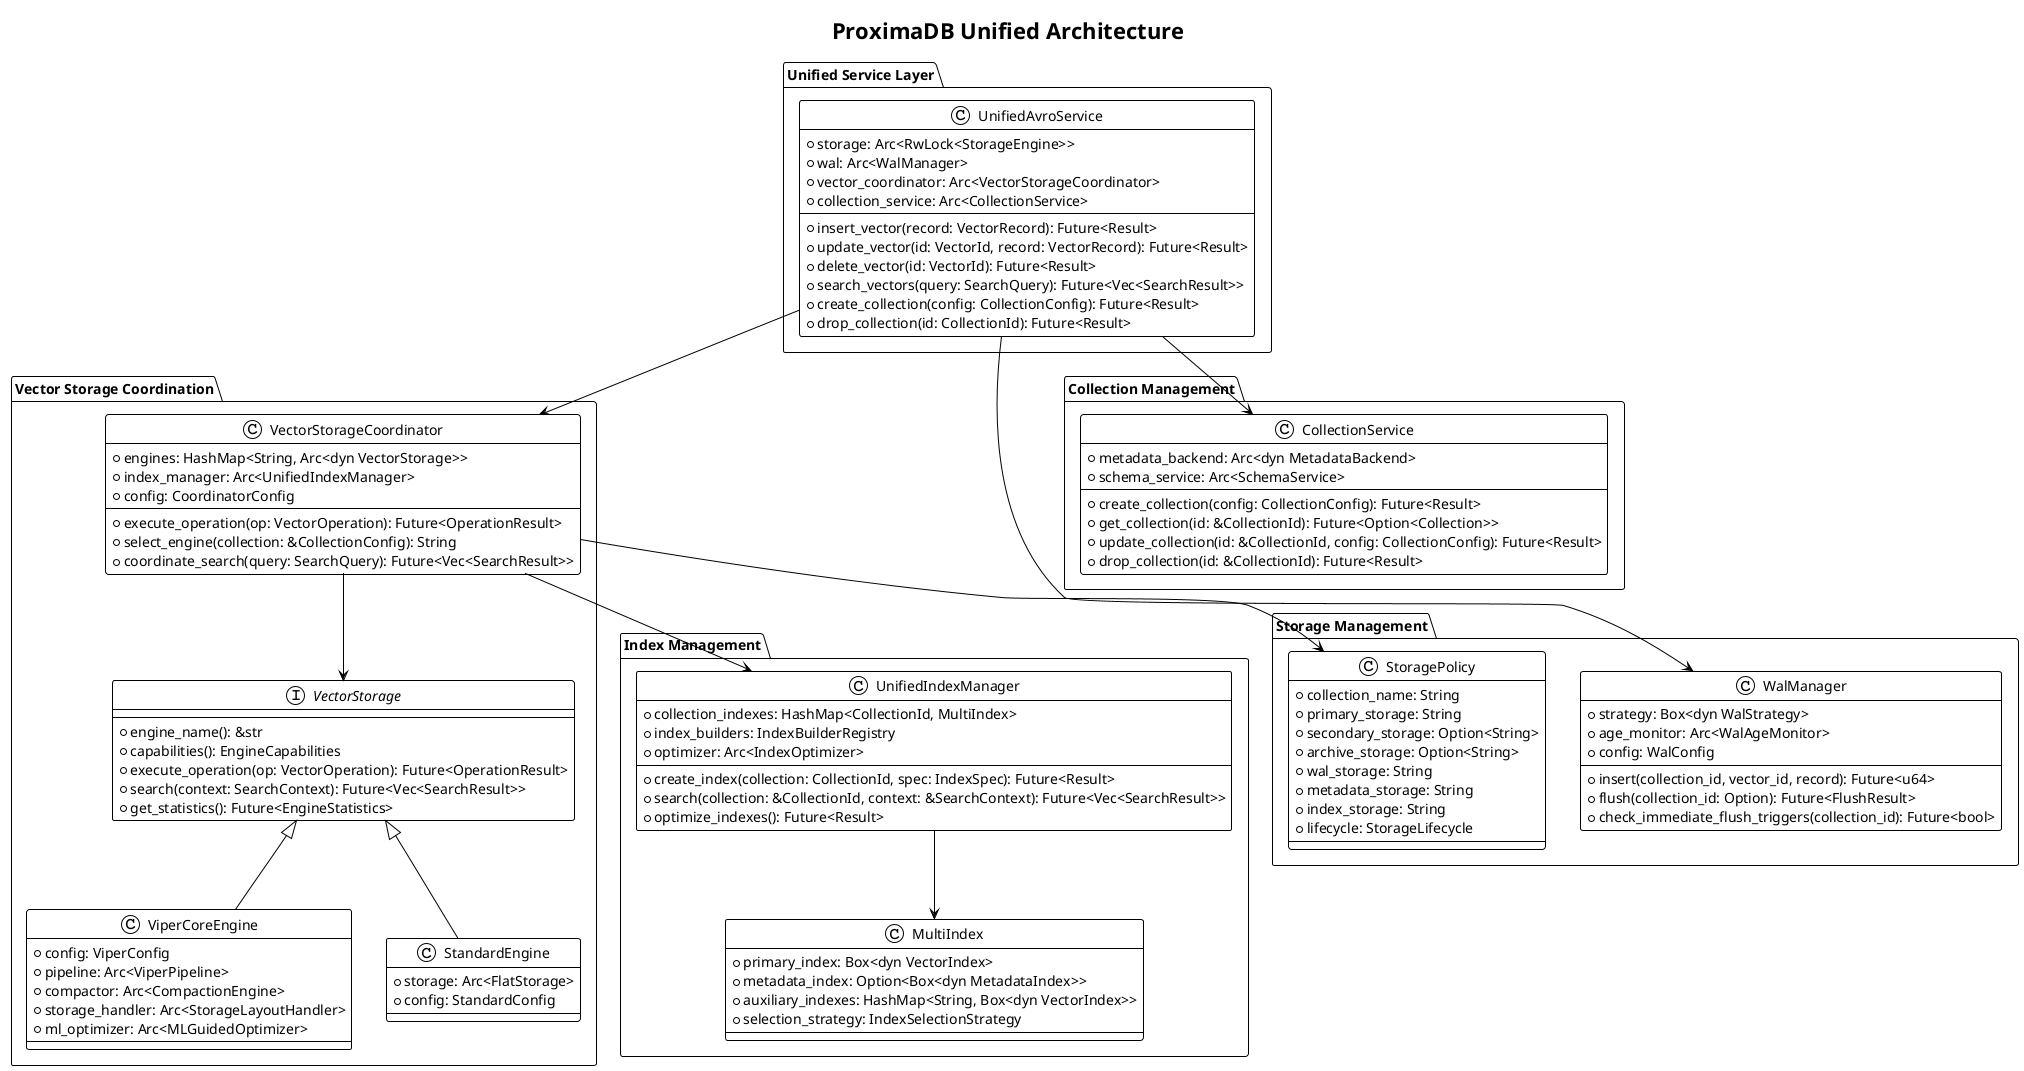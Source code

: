 @startuml
!theme plain
title ProximaDB Unified Architecture

package "Unified Service Layer" {
    class UnifiedAvroService {
        +storage: Arc<RwLock<StorageEngine>>
        +wal: Arc<WalManager>
        +vector_coordinator: Arc<VectorStorageCoordinator>
        +collection_service: Arc<CollectionService>
        --
        +insert_vector(record: VectorRecord): Future<Result>
        +update_vector(id: VectorId, record: VectorRecord): Future<Result>
        +delete_vector(id: VectorId): Future<Result>
        +search_vectors(query: SearchQuery): Future<Vec<SearchResult>>
        +create_collection(config: CollectionConfig): Future<Result>
        +drop_collection(id: CollectionId): Future<Result>
    }
}

package "Vector Storage Coordination" {
    class VectorStorageCoordinator {
        +engines: HashMap<String, Arc<dyn VectorStorage>>
        +index_manager: Arc<UnifiedIndexManager>
        +config: CoordinatorConfig
        --
        +execute_operation(op: VectorOperation): Future<OperationResult>
        +select_engine(collection: &CollectionConfig): String
        +coordinate_search(query: SearchQuery): Future<Vec<SearchResult>>
    }

    interface VectorStorage {
        +engine_name(): &str
        +capabilities(): EngineCapabilities
        +execute_operation(op: VectorOperation): Future<OperationResult>
        +search(context: SearchContext): Future<Vec<SearchResult>>
        +get_statistics(): Future<EngineStatistics>
    }

    class ViperCoreEngine {
        +config: ViperConfig
        +pipeline: Arc<ViperPipeline>
        +compactor: Arc<CompactionEngine>
        +storage_handler: Arc<StorageLayoutHandler>
        +ml_optimizer: Arc<MLGuidedOptimizer>
    }

    class StandardEngine {
        +storage: Arc<FlatStorage>
        +config: StandardConfig
    }

    VectorStorage <|-- ViperCoreEngine
    VectorStorage <|-- StandardEngine
}

package "Index Management" {
    class UnifiedIndexManager {
        +collection_indexes: HashMap<CollectionId, MultiIndex>
        +index_builders: IndexBuilderRegistry
        +optimizer: Arc<IndexOptimizer>
        --
        +create_index(collection: CollectionId, spec: IndexSpec): Future<Result>
        +search(collection: &CollectionId, context: &SearchContext): Future<Vec<SearchResult>>
        +optimize_indexes(): Future<Result>
    }

    class MultiIndex {
        +primary_index: Box<dyn VectorIndex>
        +metadata_index: Option<Box<dyn MetadataIndex>>
        +auxiliary_indexes: HashMap<String, Box<dyn VectorIndex>>
        +selection_strategy: IndexSelectionStrategy
    }
}

package "Storage Management" {
    class StoragePolicy {
        +collection_name: String
        +primary_storage: String
        +secondary_storage: Option<String>
        +archive_storage: Option<String>
        +wal_storage: String
        +metadata_storage: String
        +index_storage: String
        +lifecycle: StorageLifecycle
    }

    class WalManager {
        +strategy: Box<dyn WalStrategy>
        +age_monitor: Arc<WalAgeMonitor>
        +config: WalConfig
        --
        +insert(collection_id, vector_id, record): Future<u64>
        +flush(collection_id: Option<&CollectionId>): Future<FlushResult>
        +check_immediate_flush_triggers(collection_id): Future<bool>
    }
}

package "Collection Management" {
    class CollectionService {
        +metadata_backend: Arc<dyn MetadataBackend>
        +schema_service: Arc<SchemaService>
        --
        +create_collection(config: CollectionConfig): Future<Result>
        +get_collection(id: &CollectionId): Future<Option<Collection>>
        +update_collection(id: &CollectionId, config: CollectionConfig): Future<Result>
        +drop_collection(id: &CollectionId): Future<Result>
    }
}

UnifiedAvroService --> VectorStorageCoordinator
UnifiedAvroService --> WalManager
UnifiedAvroService --> CollectionService
VectorStorageCoordinator --> VectorStorage
VectorStorageCoordinator --> UnifiedIndexManager
VectorStorageCoordinator --> StoragePolicy
UnifiedIndexManager --> MultiIndex

@enduml